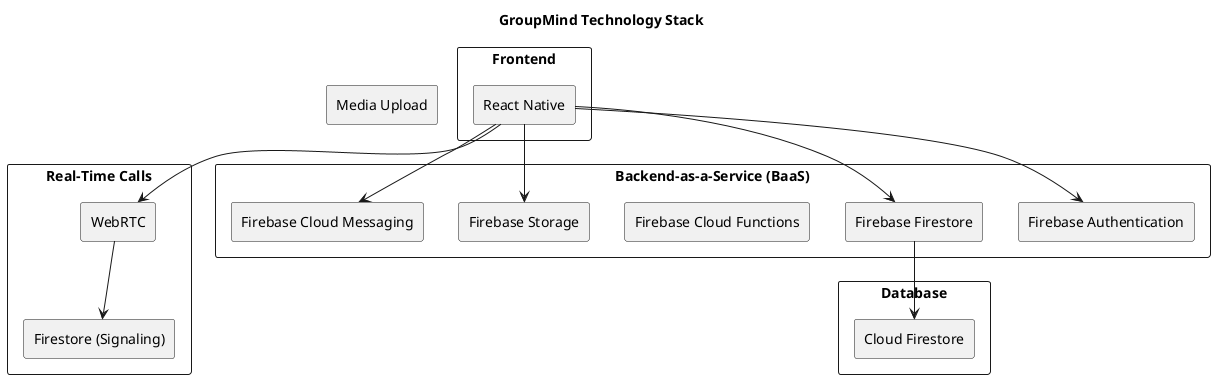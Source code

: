 @startuml Tech Stack
title GroupMind Technology Stack

skinparam componentStyle rectangle

rectangle "Frontend" {
  [React Native]
}

rectangle "Backend-as-a-Service (BaaS)" {
  [Firebase Authentication]
  [Firebase Firestore]
  [Firebase Cloud Functions]
  [Firebase Storage]
  [Firebase Cloud Messaging]
}

rectangle "Database" {
  [Cloud Firestore]
}

rectangle "Media Upload" {
  [Firebase Storage]
}

rectangle "Real-Time Calls" {
  [WebRTC]
  [Firestore (Signaling)]
}


' Dependencies
[React Native] --> [Firebase Authentication]
[React Native] --> [Firebase Firestore]
[React Native] --> [Firebase Storage]
[React Native] --> [Firebase Cloud Messaging]
[React Native] --> [WebRTC]

[WebRTC] --> [Firestore (Signaling)]

[Firebase Firestore] --> [Cloud Firestore]

@enduml
